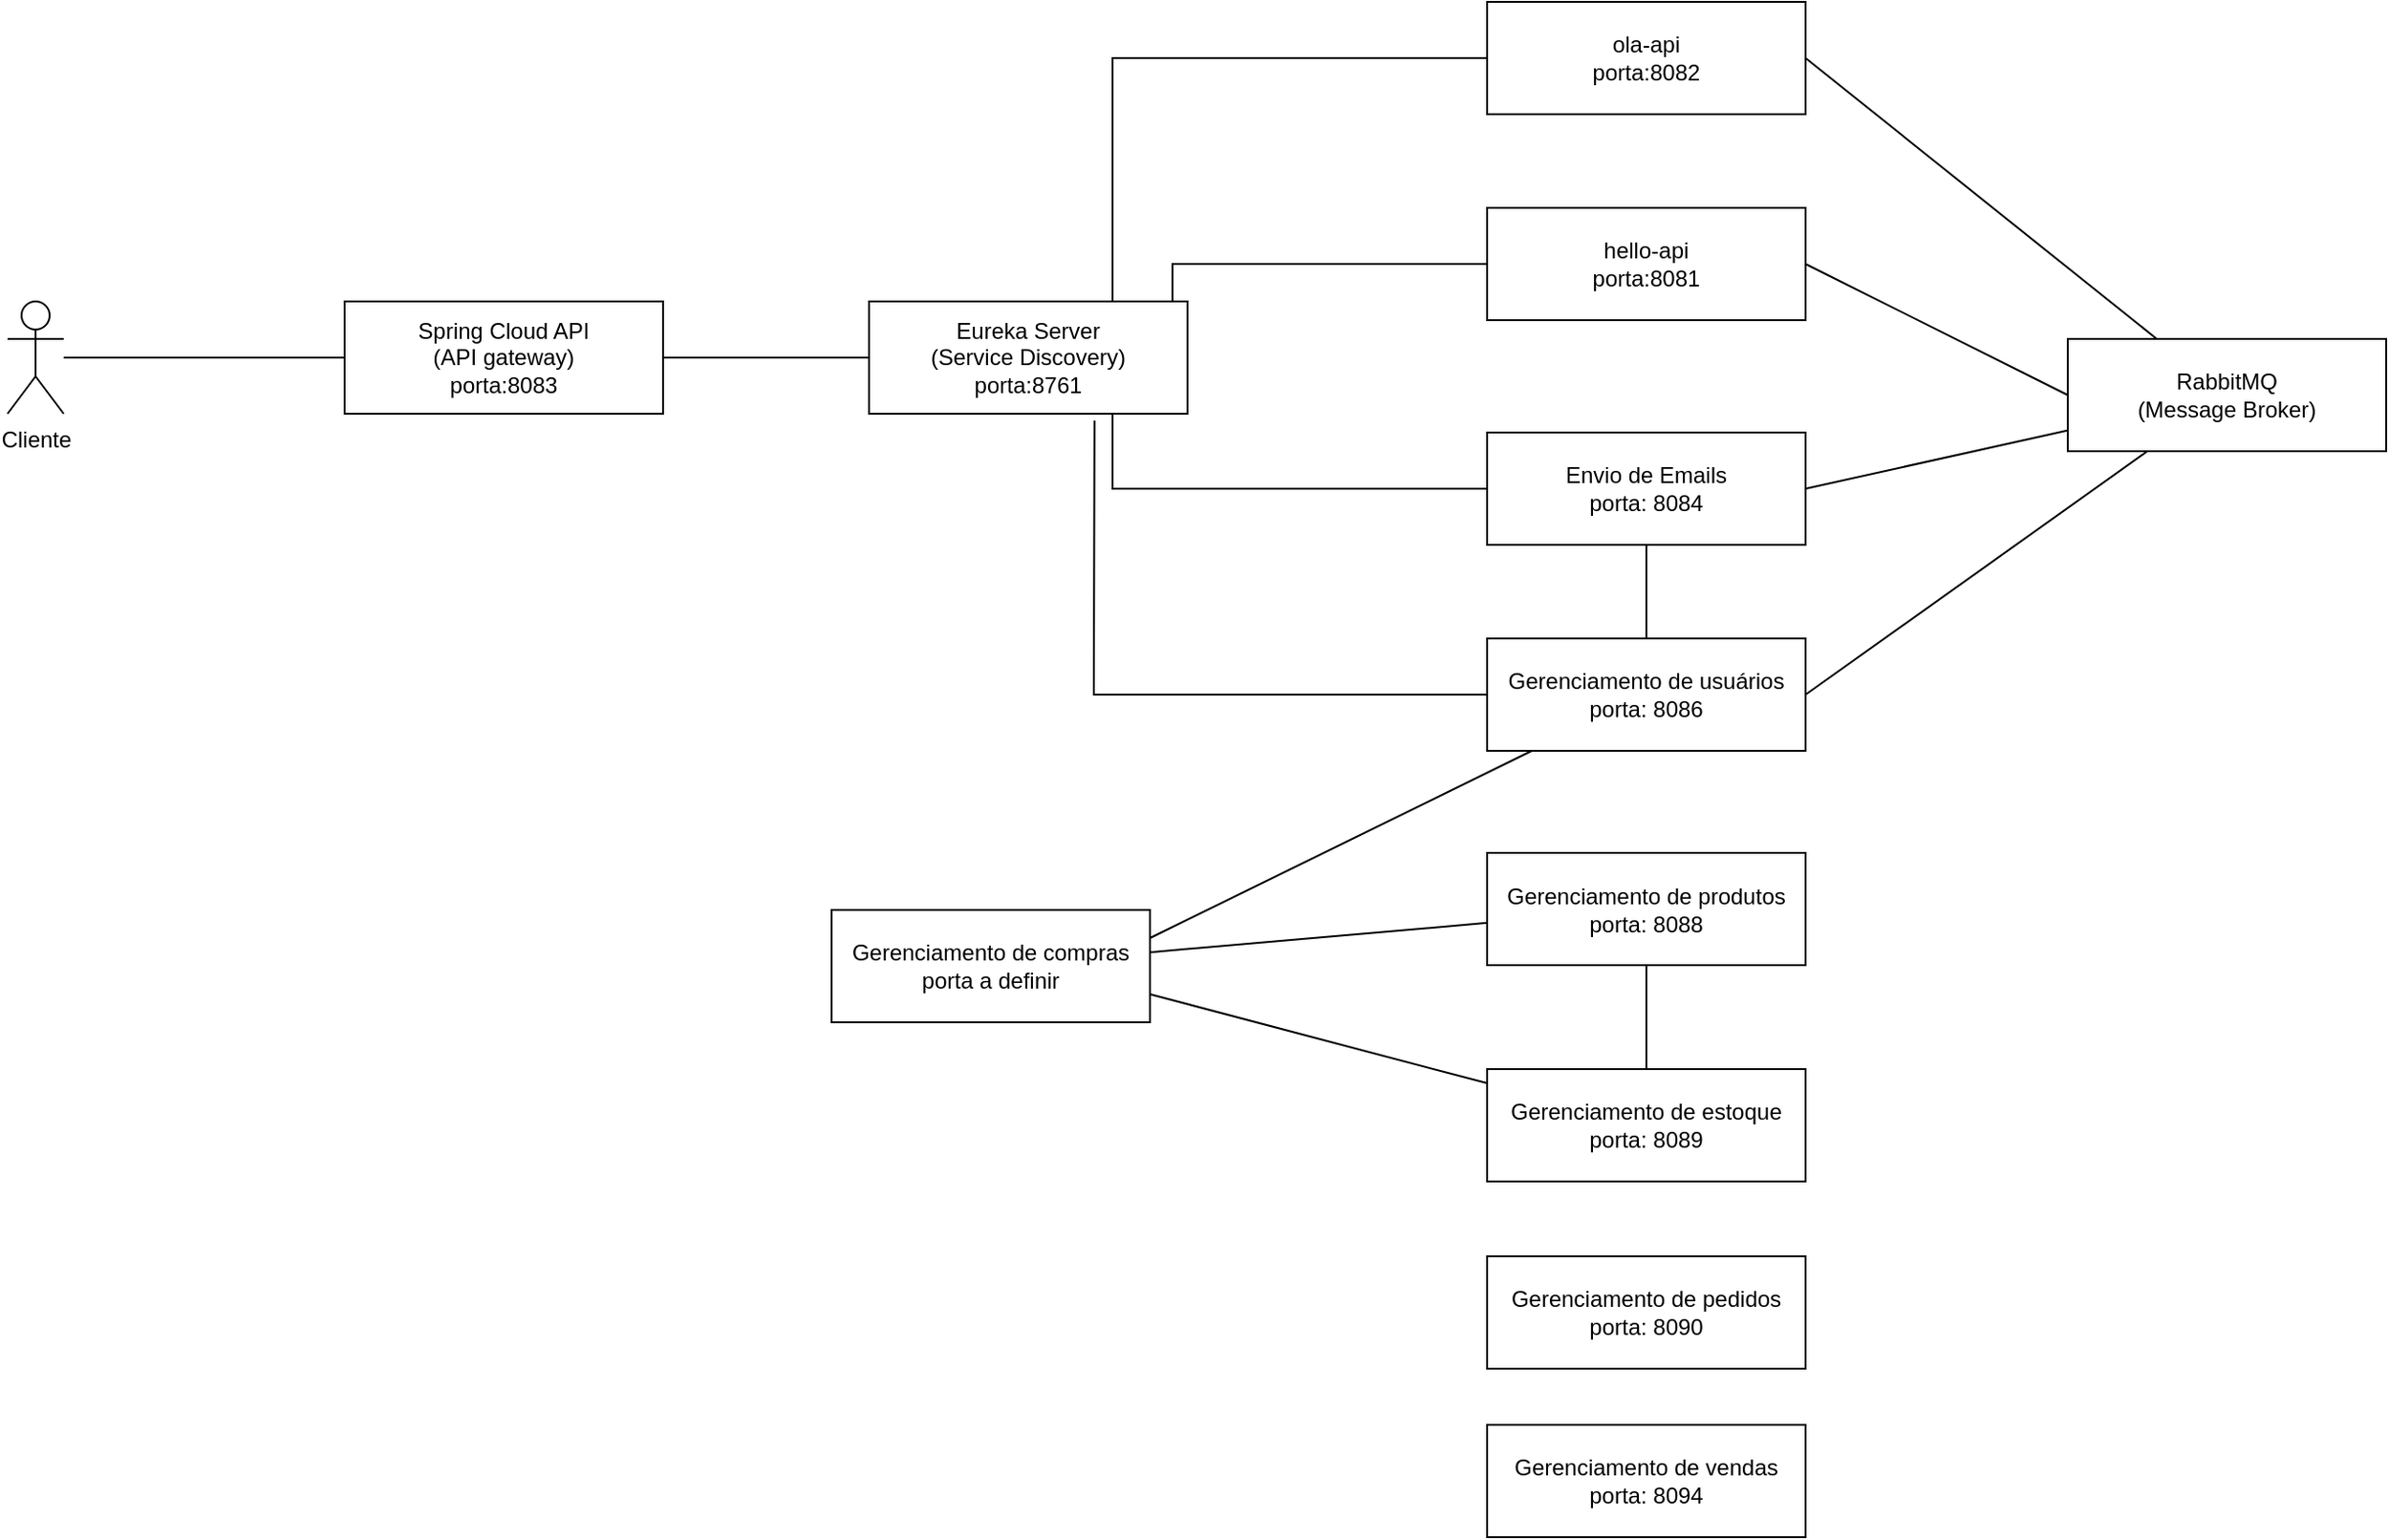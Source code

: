 <mxfile version="26.2.12">
  <diagram name="Página-1" id="9XZ5C3n_m1ySWpzXsAz9">
    <mxGraphModel dx="1036" dy="570" grid="1" gridSize="10" guides="1" tooltips="1" connect="1" arrows="1" fold="1" page="1" pageScale="1" pageWidth="827" pageHeight="1169" math="0" shadow="0">
      <root>
        <mxCell id="0" />
        <mxCell id="1" parent="0" />
        <mxCell id="SXvOgEHGXTYOd4jjbknG-3" value="&lt;div&gt;Spring Cloud API&lt;/div&gt;(API gateway)&lt;div&gt;porta:8083&lt;/div&gt;" style="rounded=0;whiteSpace=wrap;html=1;" parent="1" vertex="1">
          <mxGeometry x="500" y="260" width="170" height="60" as="geometry" />
        </mxCell>
        <mxCell id="SXvOgEHGXTYOd4jjbknG-4" value="Eureka Server&lt;div&gt;(Service Discovery)&lt;/div&gt;&lt;div&gt;porta:8761&lt;/div&gt;" style="rounded=0;whiteSpace=wrap;html=1;" parent="1" vertex="1">
          <mxGeometry x="780" y="260" width="170" height="60" as="geometry" />
        </mxCell>
        <mxCell id="SXvOgEHGXTYOd4jjbknG-5" value="ola-api&lt;div&gt;porta:8082&lt;/div&gt;" style="rounded=0;whiteSpace=wrap;html=1;" parent="1" vertex="1">
          <mxGeometry x="1110" y="100" width="170" height="60" as="geometry" />
        </mxCell>
        <mxCell id="SXvOgEHGXTYOd4jjbknG-6" value="hello-api&lt;div&gt;porta:8081&lt;/div&gt;" style="rounded=0;whiteSpace=wrap;html=1;" parent="1" vertex="1">
          <mxGeometry x="1110" y="210" width="170" height="60" as="geometry" />
        </mxCell>
        <mxCell id="SXvOgEHGXTYOd4jjbknG-7" value="Envio de Emails&lt;div&gt;porta: 8084&lt;/div&gt;" style="rounded=0;whiteSpace=wrap;html=1;" parent="1" vertex="1">
          <mxGeometry x="1110" y="330" width="170" height="60" as="geometry" />
        </mxCell>
        <mxCell id="SXvOgEHGXTYOd4jjbknG-8" value="Cliente" style="shape=umlActor;verticalLabelPosition=bottom;verticalAlign=top;html=1;outlineConnect=0;" parent="1" vertex="1">
          <mxGeometry x="320" y="260" width="30" height="60" as="geometry" />
        </mxCell>
        <mxCell id="SXvOgEHGXTYOd4jjbknG-9" value="Gerenciamento de usuários&lt;div&gt;porta: 8086&lt;/div&gt;" style="rounded=0;whiteSpace=wrap;html=1;" parent="1" vertex="1">
          <mxGeometry x="1110" y="440" width="170" height="60" as="geometry" />
        </mxCell>
        <mxCell id="SXvOgEHGXTYOd4jjbknG-10" value="" style="endArrow=none;html=1;rounded=0;entryX=0;entryY=0.5;entryDx=0;entryDy=0;" parent="1" target="SXvOgEHGXTYOd4jjbknG-5" edge="1">
          <mxGeometry width="50" height="50" relative="1" as="geometry">
            <mxPoint x="910" y="260" as="sourcePoint" />
            <mxPoint x="960" y="270" as="targetPoint" />
            <Array as="points">
              <mxPoint x="910" y="130" />
            </Array>
          </mxGeometry>
        </mxCell>
        <mxCell id="SXvOgEHGXTYOd4jjbknG-11" value="" style="endArrow=none;html=1;rounded=0;entryX=0;entryY=0.5;entryDx=0;entryDy=0;" parent="1" target="SXvOgEHGXTYOd4jjbknG-6" edge="1">
          <mxGeometry width="50" height="50" relative="1" as="geometry">
            <mxPoint x="942" y="260" as="sourcePoint" />
            <mxPoint x="960" y="270" as="targetPoint" />
            <Array as="points">
              <mxPoint x="942" y="240" />
            </Array>
          </mxGeometry>
        </mxCell>
        <mxCell id="SXvOgEHGXTYOd4jjbknG-12" value="" style="endArrow=none;html=1;rounded=0;entryX=0;entryY=0.5;entryDx=0;entryDy=0;" parent="1" target="SXvOgEHGXTYOd4jjbknG-7" edge="1">
          <mxGeometry width="50" height="50" relative="1" as="geometry">
            <mxPoint x="910" y="320" as="sourcePoint" />
            <mxPoint x="910" y="400" as="targetPoint" />
            <Array as="points">
              <mxPoint x="910" y="360" />
            </Array>
          </mxGeometry>
        </mxCell>
        <mxCell id="SXvOgEHGXTYOd4jjbknG-13" value="" style="endArrow=none;html=1;rounded=0;entryX=0.708;entryY=1.06;entryDx=0;entryDy=0;entryPerimeter=0;exitX=0;exitY=0.5;exitDx=0;exitDy=0;" parent="1" source="SXvOgEHGXTYOd4jjbknG-9" target="SXvOgEHGXTYOd4jjbknG-4" edge="1">
          <mxGeometry width="50" height="50" relative="1" as="geometry">
            <mxPoint x="910" y="420" as="sourcePoint" />
            <mxPoint x="960" y="370" as="targetPoint" />
            <Array as="points">
              <mxPoint x="900" y="470" />
            </Array>
          </mxGeometry>
        </mxCell>
        <mxCell id="SXvOgEHGXTYOd4jjbknG-15" value="RabbitMQ&lt;div&gt;(Message Broker)&lt;/div&gt;" style="rounded=0;whiteSpace=wrap;html=1;" parent="1" vertex="1">
          <mxGeometry x="1420" y="280" width="170" height="60" as="geometry" />
        </mxCell>
        <mxCell id="SXvOgEHGXTYOd4jjbknG-16" value="" style="endArrow=none;html=1;rounded=0;entryX=1;entryY=0.5;entryDx=0;entryDy=0;" parent="1" source="SXvOgEHGXTYOd4jjbknG-15" target="SXvOgEHGXTYOd4jjbknG-5" edge="1">
          <mxGeometry width="50" height="50" relative="1" as="geometry">
            <mxPoint x="910" y="420" as="sourcePoint" />
            <mxPoint x="960" y="370" as="targetPoint" />
          </mxGeometry>
        </mxCell>
        <mxCell id="SXvOgEHGXTYOd4jjbknG-17" value="" style="endArrow=none;html=1;rounded=0;entryX=1;entryY=0.5;entryDx=0;entryDy=0;exitX=0;exitY=0.5;exitDx=0;exitDy=0;" parent="1" source="SXvOgEHGXTYOd4jjbknG-15" target="SXvOgEHGXTYOd4jjbknG-6" edge="1">
          <mxGeometry width="50" height="50" relative="1" as="geometry">
            <mxPoint x="1000" y="420" as="sourcePoint" />
            <mxPoint x="1050" y="370" as="targetPoint" />
          </mxGeometry>
        </mxCell>
        <mxCell id="SXvOgEHGXTYOd4jjbknG-18" value="" style="endArrow=none;html=1;rounded=0;exitX=1;exitY=0.5;exitDx=0;exitDy=0;" parent="1" source="SXvOgEHGXTYOd4jjbknG-7" target="SXvOgEHGXTYOd4jjbknG-15" edge="1">
          <mxGeometry width="50" height="50" relative="1" as="geometry">
            <mxPoint x="1250" y="360" as="sourcePoint" />
            <mxPoint x="1050" y="370" as="targetPoint" />
          </mxGeometry>
        </mxCell>
        <mxCell id="SXvOgEHGXTYOd4jjbknG-19" value="" style="endArrow=none;html=1;rounded=0;entryX=0.25;entryY=1;entryDx=0;entryDy=0;exitX=1;exitY=0.5;exitDx=0;exitDy=0;" parent="1" source="SXvOgEHGXTYOd4jjbknG-9" target="SXvOgEHGXTYOd4jjbknG-15" edge="1">
          <mxGeometry width="50" height="50" relative="1" as="geometry">
            <mxPoint x="1000" y="420" as="sourcePoint" />
            <mxPoint x="1050" y="370" as="targetPoint" />
          </mxGeometry>
        </mxCell>
        <mxCell id="SXvOgEHGXTYOd4jjbknG-20" value="" style="endArrow=none;html=1;rounded=0;entryX=1;entryY=0.5;entryDx=0;entryDy=0;" parent="1" source="SXvOgEHGXTYOd4jjbknG-4" target="SXvOgEHGXTYOd4jjbknG-3" edge="1">
          <mxGeometry width="50" height="50" relative="1" as="geometry">
            <mxPoint x="1000" y="420" as="sourcePoint" />
            <mxPoint x="1050" y="370" as="targetPoint" />
          </mxGeometry>
        </mxCell>
        <mxCell id="SXvOgEHGXTYOd4jjbknG-21" value="" style="endArrow=none;html=1;rounded=0;entryX=0;entryY=0.5;entryDx=0;entryDy=0;" parent="1" source="SXvOgEHGXTYOd4jjbknG-8" target="SXvOgEHGXTYOd4jjbknG-3" edge="1">
          <mxGeometry width="50" height="50" relative="1" as="geometry">
            <mxPoint x="1000" y="420" as="sourcePoint" />
            <mxPoint x="1050" y="370" as="targetPoint" />
          </mxGeometry>
        </mxCell>
        <mxCell id="SXvOgEHGXTYOd4jjbknG-22" value="" style="endArrow=none;html=1;rounded=0;entryX=0.5;entryY=1;entryDx=0;entryDy=0;exitX=0.5;exitY=0;exitDx=0;exitDy=0;" parent="1" source="SXvOgEHGXTYOd4jjbknG-9" target="SXvOgEHGXTYOd4jjbknG-7" edge="1">
          <mxGeometry width="50" height="50" relative="1" as="geometry">
            <mxPoint x="740" y="370" as="sourcePoint" />
            <mxPoint x="790" y="320" as="targetPoint" />
          </mxGeometry>
        </mxCell>
        <mxCell id="79ly_hIGjiZ-eM1qaHne-2" value="Gerenciamento de produtos&lt;div&gt;porta: 8088&lt;/div&gt;" style="rounded=0;whiteSpace=wrap;html=1;" parent="1" vertex="1">
          <mxGeometry x="1110" y="554.5" width="170" height="60" as="geometry" />
        </mxCell>
        <mxCell id="79ly_hIGjiZ-eM1qaHne-3" value="Gerenciamento de estoque&lt;div&gt;porta: 8089&lt;/div&gt;" style="rounded=0;whiteSpace=wrap;html=1;" parent="1" vertex="1">
          <mxGeometry x="1110" y="670" width="170" height="60" as="geometry" />
        </mxCell>
        <mxCell id="WZdBxkwOmdgOHtvY03P8-1" value="Gerenciamento de compras&lt;div&gt;porta a definir&lt;/div&gt;" style="rounded=0;whiteSpace=wrap;html=1;" parent="1" vertex="1">
          <mxGeometry x="760" y="585" width="170" height="60" as="geometry" />
        </mxCell>
        <mxCell id="WZdBxkwOmdgOHtvY03P8-2" value="" style="endArrow=none;html=1;rounded=0;exitX=1;exitY=0.25;exitDx=0;exitDy=0;" parent="1" source="WZdBxkwOmdgOHtvY03P8-1" target="SXvOgEHGXTYOd4jjbknG-9" edge="1">
          <mxGeometry width="50" height="50" relative="1" as="geometry">
            <mxPoint x="870" y="490" as="sourcePoint" />
            <mxPoint x="920" y="440" as="targetPoint" />
          </mxGeometry>
        </mxCell>
        <mxCell id="WZdBxkwOmdgOHtvY03P8-3" value="" style="endArrow=none;html=1;rounded=0;" parent="1" source="WZdBxkwOmdgOHtvY03P8-1" target="79ly_hIGjiZ-eM1qaHne-2" edge="1">
          <mxGeometry width="50" height="50" relative="1" as="geometry">
            <mxPoint x="940" y="610" as="sourcePoint" />
            <mxPoint x="1144" y="510" as="targetPoint" />
          </mxGeometry>
        </mxCell>
        <mxCell id="WZdBxkwOmdgOHtvY03P8-4" value="" style="endArrow=none;html=1;rounded=0;exitX=1;exitY=0.75;exitDx=0;exitDy=0;" parent="1" source="WZdBxkwOmdgOHtvY03P8-1" target="79ly_hIGjiZ-eM1qaHne-3" edge="1">
          <mxGeometry width="50" height="50" relative="1" as="geometry">
            <mxPoint x="940" y="618" as="sourcePoint" />
            <mxPoint x="1120" y="602" as="targetPoint" />
          </mxGeometry>
        </mxCell>
        <mxCell id="WQ1IKdl3g1OBM4P0hJcJ-1" value="" style="endArrow=none;html=1;rounded=0;exitX=0.5;exitY=0;exitDx=0;exitDy=0;" parent="1" source="79ly_hIGjiZ-eM1qaHne-3" target="79ly_hIGjiZ-eM1qaHne-2" edge="1">
          <mxGeometry width="50" height="50" relative="1" as="geometry">
            <mxPoint x="1070" y="670" as="sourcePoint" />
            <mxPoint x="1120" y="620" as="targetPoint" />
          </mxGeometry>
        </mxCell>
        <mxCell id="9XdoG9rzvG0gxXAqEYyh-2" value="Gerenciamento de pedidos&lt;div&gt;porta: 8090&lt;/div&gt;" style="rounded=0;whiteSpace=wrap;html=1;" vertex="1" parent="1">
          <mxGeometry x="1110" y="770" width="170" height="60" as="geometry" />
        </mxCell>
        <mxCell id="9XdoG9rzvG0gxXAqEYyh-3" value="Gerenciamento de vendas&lt;div&gt;&lt;div&gt;&lt;div&gt;porta: 8094&lt;/div&gt;&lt;/div&gt;&lt;/div&gt;" style="rounded=0;whiteSpace=wrap;html=1;" vertex="1" parent="1">
          <mxGeometry x="1110" y="860" width="170" height="60" as="geometry" />
        </mxCell>
      </root>
    </mxGraphModel>
  </diagram>
</mxfile>
